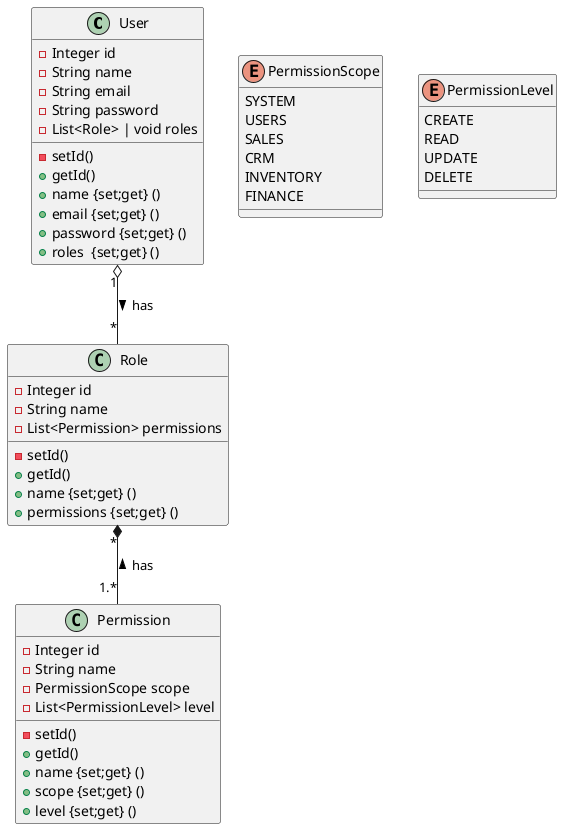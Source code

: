 @startuml
'https://plantuml.com/class-diagram

class User{
    - Integer id
    - String name
    - String email
    - String password
    - List<Role> | void roles

    - setId()
    + getId()
    + name {set;get} ()
    + email {set;get} ()
    + password {set;get} ()
    + roles  {set;get} ()
}

class Role {
    - Integer id
    - String name
    - List<Permission> permissions

    - setId()
    + getId()
    + name {set;get} ()
    + permissions {set;get} ()
}

class Permission{
    - Integer id
    - String name
    - PermissionScope scope
    - List<PermissionLevel> level

    - setId()
    + getId()
    + name {set;get} ()
    + scope {set;get} ()
    + level {set;get} ()
}

'class Profile{
'
'}
'
'class Address
'
'
'class Notification


User "1"  o-- "*" Role : > has
Role "*" *-- "1.*" Permission : < has


enum PermissionScope{
    SYSTEM
    USERS
    SALES
    CRM
    INVENTORY
    FINANCE
}

enum PermissionLevel{
    CREATE
    READ
    UPDATE
    DELETE
}

@enduml